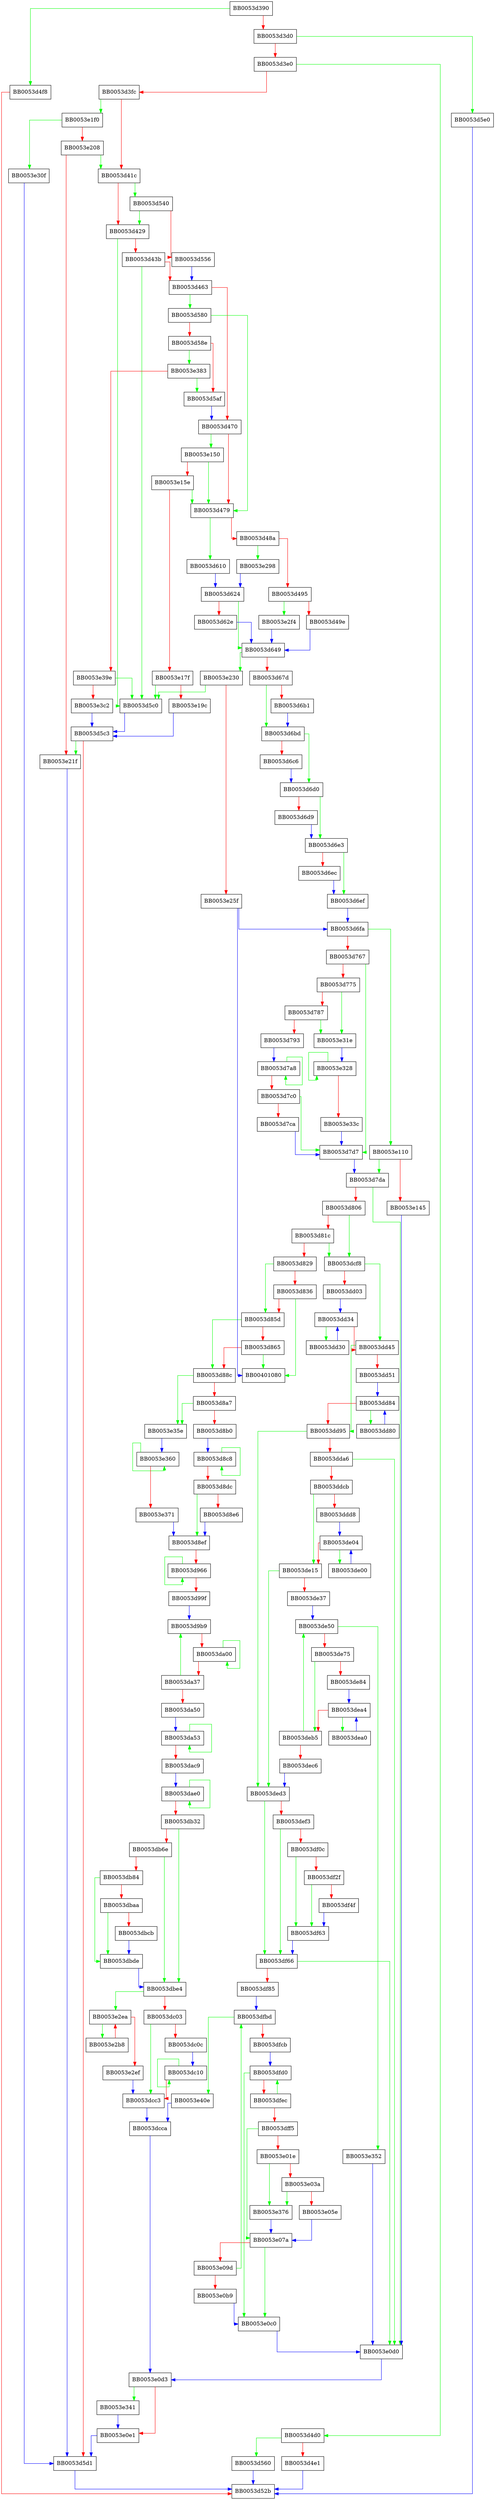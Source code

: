 digraph BN_mod_exp_mont_consttime {
  node [shape="box"];
  graph [splines=ortho];
  BB0053d390 -> BB0053d4f8 [color="green"];
  BB0053d390 -> BB0053d3d0 [color="red"];
  BB0053d3d0 -> BB0053d5e0 [color="green"];
  BB0053d3d0 -> BB0053d3e0 [color="red"];
  BB0053d3e0 -> BB0053d4d0 [color="green"];
  BB0053d3e0 -> BB0053d3fc [color="red"];
  BB0053d3fc -> BB0053e1f0 [color="green"];
  BB0053d3fc -> BB0053d41c [color="red"];
  BB0053d41c -> BB0053d540 [color="green"];
  BB0053d41c -> BB0053d429 [color="red"];
  BB0053d429 -> BB0053d5c0 [color="green"];
  BB0053d429 -> BB0053d43b [color="red"];
  BB0053d43b -> BB0053d5c0 [color="green"];
  BB0053d43b -> BB0053d463 [color="red"];
  BB0053d463 -> BB0053d580 [color="green"];
  BB0053d463 -> BB0053d470 [color="red"];
  BB0053d470 -> BB0053e150 [color="green"];
  BB0053d470 -> BB0053d479 [color="red"];
  BB0053d479 -> BB0053d610 [color="green"];
  BB0053d479 -> BB0053d48a [color="red"];
  BB0053d48a -> BB0053e298 [color="green"];
  BB0053d48a -> BB0053d495 [color="red"];
  BB0053d495 -> BB0053e2f4 [color="green"];
  BB0053d495 -> BB0053d49e [color="red"];
  BB0053d49e -> BB0053d649 [color="blue"];
  BB0053d4d0 -> BB0053d560 [color="green"];
  BB0053d4d0 -> BB0053d4e1 [color="red"];
  BB0053d4e1 -> BB0053d52b [color="blue"];
  BB0053d4f8 -> BB0053d52b [color="red"];
  BB0053d540 -> BB0053d429 [color="green"];
  BB0053d540 -> BB0053d556 [color="red"];
  BB0053d556 -> BB0053d463 [color="blue"];
  BB0053d560 -> BB0053d52b [color="blue"];
  BB0053d580 -> BB0053d479 [color="green"];
  BB0053d580 -> BB0053d58e [color="red"];
  BB0053d58e -> BB0053e383 [color="green"];
  BB0053d58e -> BB0053d5af [color="red"];
  BB0053d5af -> BB0053d470 [color="blue"];
  BB0053d5c0 -> BB0053d5c3 [color="blue"];
  BB0053d5c3 -> BB0053e21f [color="green"];
  BB0053d5c3 -> BB0053d5d1 [color="red"];
  BB0053d5d1 -> BB0053d52b [color="blue"];
  BB0053d5e0 -> BB0053d52b [color="blue"];
  BB0053d610 -> BB0053d624 [color="blue"];
  BB0053d624 -> BB0053d649 [color="green"];
  BB0053d624 -> BB0053d62e [color="red"];
  BB0053d62e -> BB0053d649 [color="blue"];
  BB0053d649 -> BB0053e230 [color="green"];
  BB0053d649 -> BB0053d67d [color="red"];
  BB0053d67d -> BB0053d6bd [color="green"];
  BB0053d67d -> BB0053d6b1 [color="red"];
  BB0053d6b1 -> BB0053d6bd [color="blue"];
  BB0053d6bd -> BB0053d6d0 [color="green"];
  BB0053d6bd -> BB0053d6c6 [color="red"];
  BB0053d6c6 -> BB0053d6d0 [color="blue"];
  BB0053d6d0 -> BB0053d6e3 [color="green"];
  BB0053d6d0 -> BB0053d6d9 [color="red"];
  BB0053d6d9 -> BB0053d6e3 [color="blue"];
  BB0053d6e3 -> BB0053d6ef [color="green"];
  BB0053d6e3 -> BB0053d6ec [color="red"];
  BB0053d6ec -> BB0053d6ef [color="blue"];
  BB0053d6ef -> BB0053d6fa [color="blue"];
  BB0053d6fa -> BB0053e110 [color="green"];
  BB0053d6fa -> BB0053d767 [color="red"];
  BB0053d767 -> BB0053d7d7 [color="green"];
  BB0053d767 -> BB0053d775 [color="red"];
  BB0053d775 -> BB0053e31e [color="green"];
  BB0053d775 -> BB0053d787 [color="red"];
  BB0053d787 -> BB0053e31e [color="green"];
  BB0053d787 -> BB0053d793 [color="red"];
  BB0053d793 -> BB0053d7a8 [color="blue"];
  BB0053d7a8 -> BB0053d7a8 [color="green"];
  BB0053d7a8 -> BB0053d7c0 [color="red"];
  BB0053d7c0 -> BB0053d7d7 [color="green"];
  BB0053d7c0 -> BB0053d7ca [color="red"];
  BB0053d7ca -> BB0053d7d7 [color="blue"];
  BB0053d7d7 -> BB0053d7da [color="blue"];
  BB0053d7da -> BB0053e0d0 [color="green"];
  BB0053d7da -> BB0053d806 [color="red"];
  BB0053d806 -> BB0053dcf8 [color="green"];
  BB0053d806 -> BB0053d81c [color="red"];
  BB0053d81c -> BB0053dcf8 [color="green"];
  BB0053d81c -> BB0053d829 [color="red"];
  BB0053d829 -> BB0053d85d [color="green"];
  BB0053d829 -> BB0053d836 [color="red"];
  BB0053d836 -> BB00401080 [color="green"];
  BB0053d836 -> BB0053d85d [color="red"];
  BB0053d85d -> BB0053d88c [color="green"];
  BB0053d85d -> BB0053d865 [color="red"];
  BB0053d865 -> BB00401080 [color="green"];
  BB0053d865 -> BB0053d88c [color="red"];
  BB0053d88c -> BB0053e35e [color="green"];
  BB0053d88c -> BB0053d8a7 [color="red"];
  BB0053d8a7 -> BB0053e35e [color="green"];
  BB0053d8a7 -> BB0053d8b0 [color="red"];
  BB0053d8b0 -> BB0053d8c8 [color="blue"];
  BB0053d8c8 -> BB0053d8c8 [color="green"];
  BB0053d8c8 -> BB0053d8dc [color="red"];
  BB0053d8dc -> BB0053d8ef [color="green"];
  BB0053d8dc -> BB0053d8e6 [color="red"];
  BB0053d8e6 -> BB0053d8ef [color="blue"];
  BB0053d8ef -> BB0053d966 [color="red"];
  BB0053d966 -> BB0053d966 [color="green"];
  BB0053d966 -> BB0053d99f [color="red"];
  BB0053d99f -> BB0053d9b9 [color="blue"];
  BB0053d9b9 -> BB0053da00 [color="red"];
  BB0053da00 -> BB0053da00 [color="green"];
  BB0053da00 -> BB0053da37 [color="red"];
  BB0053da37 -> BB0053d9b9 [color="green"];
  BB0053da37 -> BB0053da50 [color="red"];
  BB0053da50 -> BB0053da53 [color="blue"];
  BB0053da53 -> BB0053da53 [color="green"];
  BB0053da53 -> BB0053dac9 [color="red"];
  BB0053dac9 -> BB0053dae0 [color="blue"];
  BB0053dae0 -> BB0053dae0 [color="green"];
  BB0053dae0 -> BB0053db32 [color="red"];
  BB0053db32 -> BB0053dbe4 [color="green"];
  BB0053db32 -> BB0053db6e [color="red"];
  BB0053db6e -> BB0053dbe4 [color="green"];
  BB0053db6e -> BB0053db84 [color="red"];
  BB0053db84 -> BB0053dbde [color="green"];
  BB0053db84 -> BB0053dbaa [color="red"];
  BB0053dbaa -> BB0053dbde [color="green"];
  BB0053dbaa -> BB0053dbcb [color="red"];
  BB0053dbcb -> BB0053dbde [color="blue"];
  BB0053dbde -> BB0053dbe4 [color="blue"];
  BB0053dbe4 -> BB0053e2ea [color="green"];
  BB0053dbe4 -> BB0053dc03 [color="red"];
  BB0053dc03 -> BB0053dcc3 [color="green"];
  BB0053dc03 -> BB0053dc0c [color="red"];
  BB0053dc0c -> BB0053dc10 [color="blue"];
  BB0053dc10 -> BB0053dc10 [color="green"];
  BB0053dc10 -> BB0053dcc3 [color="red"];
  BB0053dcc3 -> BB0053dcca [color="blue"];
  BB0053dcca -> BB0053e0d3 [color="blue"];
  BB0053dcf8 -> BB0053dd45 [color="green"];
  BB0053dcf8 -> BB0053dd03 [color="red"];
  BB0053dd03 -> BB0053dd34 [color="blue"];
  BB0053dd30 -> BB0053dd34 [color="blue"];
  BB0053dd34 -> BB0053dd30 [color="green"];
  BB0053dd34 -> BB0053dd45 [color="red"];
  BB0053dd45 -> BB0053dd95 [color="green"];
  BB0053dd45 -> BB0053dd51 [color="red"];
  BB0053dd51 -> BB0053dd84 [color="blue"];
  BB0053dd80 -> BB0053dd84 [color="blue"];
  BB0053dd84 -> BB0053dd80 [color="green"];
  BB0053dd84 -> BB0053dd95 [color="red"];
  BB0053dd95 -> BB0053ded3 [color="green"];
  BB0053dd95 -> BB0053dda6 [color="red"];
  BB0053dda6 -> BB0053e0d0 [color="green"];
  BB0053dda6 -> BB0053ddcb [color="red"];
  BB0053ddcb -> BB0053de15 [color="green"];
  BB0053ddcb -> BB0053ddd8 [color="red"];
  BB0053ddd8 -> BB0053de04 [color="blue"];
  BB0053de00 -> BB0053de04 [color="blue"];
  BB0053de04 -> BB0053de00 [color="green"];
  BB0053de04 -> BB0053de15 [color="red"];
  BB0053de15 -> BB0053ded3 [color="green"];
  BB0053de15 -> BB0053de37 [color="red"];
  BB0053de37 -> BB0053de50 [color="blue"];
  BB0053de50 -> BB0053e352 [color="green"];
  BB0053de50 -> BB0053de75 [color="red"];
  BB0053de75 -> BB0053deb5 [color="green"];
  BB0053de75 -> BB0053de84 [color="red"];
  BB0053de84 -> BB0053dea4 [color="blue"];
  BB0053dea0 -> BB0053dea4 [color="blue"];
  BB0053dea4 -> BB0053dea0 [color="green"];
  BB0053dea4 -> BB0053deb5 [color="red"];
  BB0053deb5 -> BB0053de50 [color="green"];
  BB0053deb5 -> BB0053dec6 [color="red"];
  BB0053dec6 -> BB0053ded3 [color="blue"];
  BB0053ded3 -> BB0053df66 [color="green"];
  BB0053ded3 -> BB0053def3 [color="red"];
  BB0053def3 -> BB0053df66 [color="green"];
  BB0053def3 -> BB0053df0c [color="red"];
  BB0053df0c -> BB0053df63 [color="green"];
  BB0053df0c -> BB0053df2f [color="red"];
  BB0053df2f -> BB0053df63 [color="green"];
  BB0053df2f -> BB0053df4f [color="red"];
  BB0053df4f -> BB0053df63 [color="blue"];
  BB0053df63 -> BB0053df66 [color="blue"];
  BB0053df66 -> BB0053e0d0 [color="green"];
  BB0053df66 -> BB0053df85 [color="red"];
  BB0053df85 -> BB0053dfbd [color="blue"];
  BB0053dfbd -> BB0053e40e [color="green"];
  BB0053dfbd -> BB0053dfcb [color="red"];
  BB0053dfcb -> BB0053dfd0 [color="blue"];
  BB0053dfd0 -> BB0053e0c0 [color="green"];
  BB0053dfd0 -> BB0053dfec [color="red"];
  BB0053dfec -> BB0053dfd0 [color="green"];
  BB0053dfec -> BB0053dff5 [color="red"];
  BB0053dff5 -> BB0053e07a [color="green"];
  BB0053dff5 -> BB0053e01e [color="red"];
  BB0053e01e -> BB0053e376 [color="green"];
  BB0053e01e -> BB0053e03a [color="red"];
  BB0053e03a -> BB0053e376 [color="green"];
  BB0053e03a -> BB0053e05e [color="red"];
  BB0053e05e -> BB0053e07a [color="blue"];
  BB0053e07a -> BB0053e0c0 [color="green"];
  BB0053e07a -> BB0053e09d [color="red"];
  BB0053e09d -> BB0053dfbd [color="green"];
  BB0053e09d -> BB0053e0b9 [color="red"];
  BB0053e0b9 -> BB0053e0c0 [color="blue"];
  BB0053e0c0 -> BB0053e0d0 [color="blue"];
  BB0053e0d0 -> BB0053e0d3 [color="blue"];
  BB0053e0d3 -> BB0053e341 [color="green"];
  BB0053e0d3 -> BB0053e0e1 [color="red"];
  BB0053e0e1 -> BB0053d5d1 [color="blue"];
  BB0053e110 -> BB0053d7da [color="green"];
  BB0053e110 -> BB0053e145 [color="red"];
  BB0053e145 -> BB0053e0d0 [color="blue"];
  BB0053e150 -> BB0053d479 [color="green"];
  BB0053e150 -> BB0053e15e [color="red"];
  BB0053e15e -> BB0053d479 [color="green"];
  BB0053e15e -> BB0053e17f [color="red"];
  BB0053e17f -> BB0053d5c0 [color="green"];
  BB0053e17f -> BB0053e19c [color="red"];
  BB0053e19c -> BB0053d5c3 [color="blue"];
  BB0053e1f0 -> BB0053e30f [color="green"];
  BB0053e1f0 -> BB0053e208 [color="red"];
  BB0053e208 -> BB0053d41c [color="green"];
  BB0053e208 -> BB0053e21f [color="red"];
  BB0053e21f -> BB0053d5d1 [color="blue"];
  BB0053e230 -> BB0053d5c0 [color="green"];
  BB0053e230 -> BB0053e25f [color="red"];
  BB0053e25f -> BB00401080 [color="blue"];
  BB0053e25f -> BB0053d6fa [color="blue"];
  BB0053e298 -> BB0053d624 [color="blue"];
  BB0053e2b8 -> BB0053e2ea [color="red"];
  BB0053e2ea -> BB0053e2b8 [color="green"];
  BB0053e2ea -> BB0053e2ef [color="red"];
  BB0053e2ef -> BB0053dcc3 [color="blue"];
  BB0053e2f4 -> BB0053d649 [color="blue"];
  BB0053e30f -> BB0053d5d1 [color="blue"];
  BB0053e31e -> BB0053e328 [color="blue"];
  BB0053e328 -> BB0053e328 [color="green"];
  BB0053e328 -> BB0053e33c [color="red"];
  BB0053e33c -> BB0053d7d7 [color="blue"];
  BB0053e341 -> BB0053e0e1 [color="blue"];
  BB0053e352 -> BB0053e0d0 [color="blue"];
  BB0053e35e -> BB0053e360 [color="blue"];
  BB0053e360 -> BB0053e360 [color="green"];
  BB0053e360 -> BB0053e371 [color="red"];
  BB0053e371 -> BB0053d8ef [color="blue"];
  BB0053e376 -> BB0053e07a [color="blue"];
  BB0053e383 -> BB0053d5af [color="green"];
  BB0053e383 -> BB0053e39e [color="red"];
  BB0053e39e -> BB0053d5c0 [color="green"];
  BB0053e39e -> BB0053e3c2 [color="red"];
  BB0053e3c2 -> BB0053d5c3 [color="blue"];
  BB0053e40e -> BB0053dcca [color="blue"];
}
